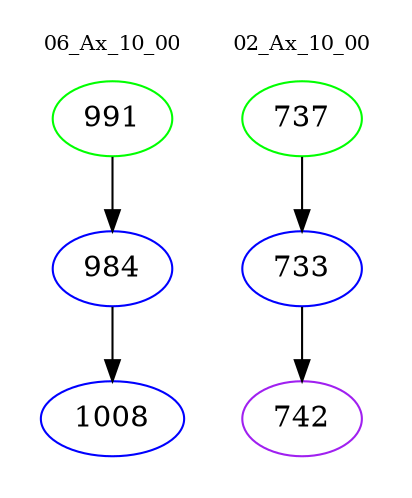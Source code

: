 digraph{
subgraph cluster_0 {
color = white
label = "06_Ax_10_00";
fontsize=10;
T0_991 [label="991", color="green"]
T0_991 -> T0_984 [color="black"]
T0_984 [label="984", color="blue"]
T0_984 -> T0_1008 [color="black"]
T0_1008 [label="1008", color="blue"]
}
subgraph cluster_1 {
color = white
label = "02_Ax_10_00";
fontsize=10;
T1_737 [label="737", color="green"]
T1_737 -> T1_733 [color="black"]
T1_733 [label="733", color="blue"]
T1_733 -> T1_742 [color="black"]
T1_742 [label="742", color="purple"]
}
}

